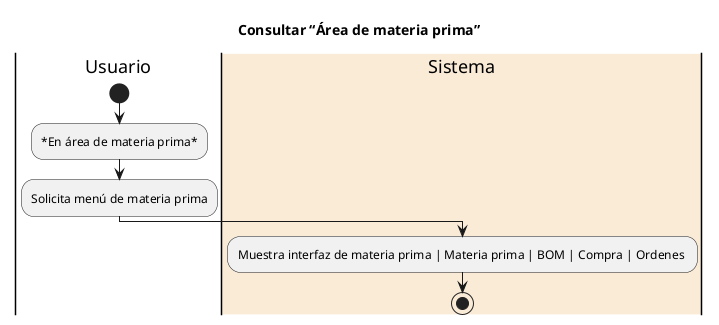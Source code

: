 @startuml Consultar “Área de materia prima”
title Consultar “Área de materia prima”

|Usuario|
start
:*En área de materia prima*;
:Solicita menú de materia prima;

|#AntiqueWhite|Sistema|
:Muestra interfaz de materia prima | Materia prima | BOM | Compra | Ordenes ;

stop


@enduml